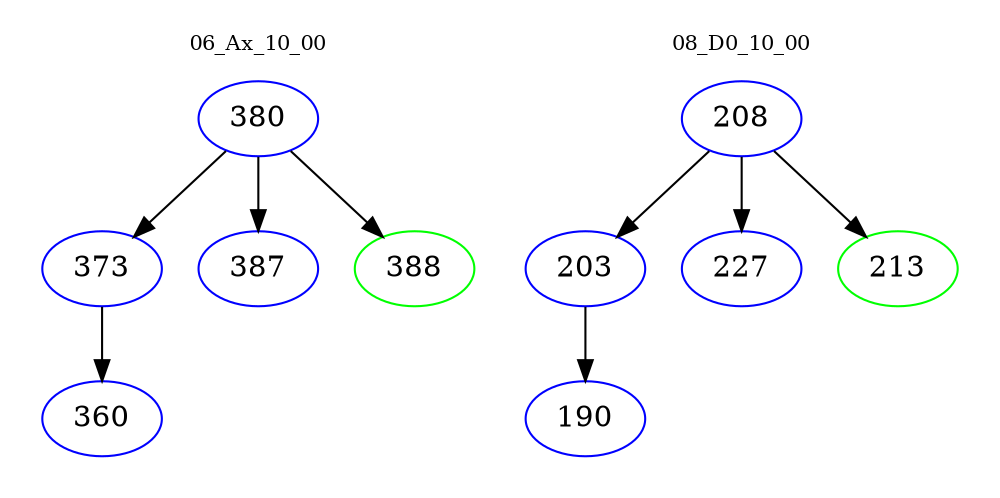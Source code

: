 digraph{
subgraph cluster_0 {
color = white
label = "06_Ax_10_00";
fontsize=10;
T0_380 [label="380", color="blue"]
T0_380 -> T0_373 [color="black"]
T0_373 [label="373", color="blue"]
T0_373 -> T0_360 [color="black"]
T0_360 [label="360", color="blue"]
T0_380 -> T0_387 [color="black"]
T0_387 [label="387", color="blue"]
T0_380 -> T0_388 [color="black"]
T0_388 [label="388", color="green"]
}
subgraph cluster_1 {
color = white
label = "08_D0_10_00";
fontsize=10;
T1_208 [label="208", color="blue"]
T1_208 -> T1_203 [color="black"]
T1_203 [label="203", color="blue"]
T1_203 -> T1_190 [color="black"]
T1_190 [label="190", color="blue"]
T1_208 -> T1_227 [color="black"]
T1_227 [label="227", color="blue"]
T1_208 -> T1_213 [color="black"]
T1_213 [label="213", color="green"]
}
}
